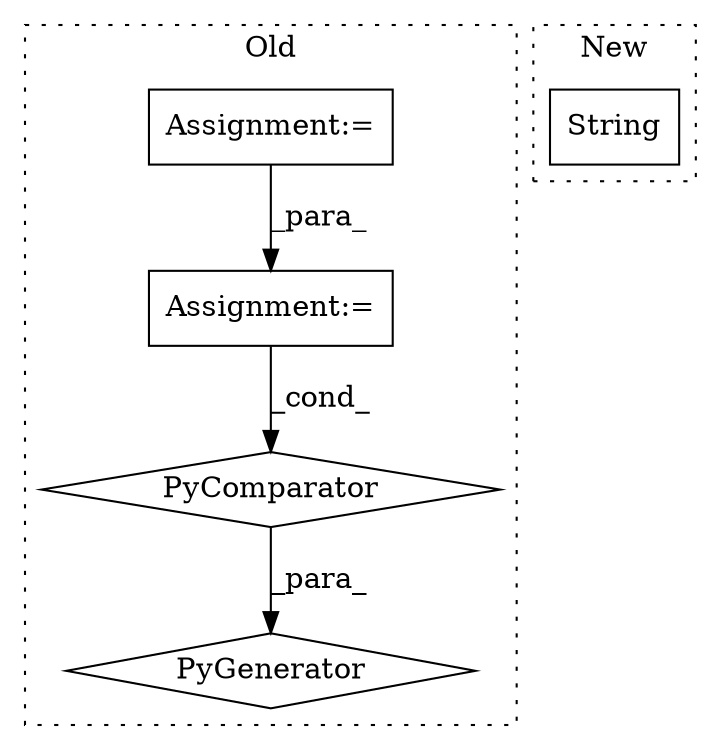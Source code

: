 digraph G {
subgraph cluster0 {
1 [label="PyGenerator" a="107" s="698" l="138" shape="diamond"];
3 [label="PyComparator" a="113" s="777" l="53" shape="diamond"];
4 [label="Assignment:=" a="7" s="261" l="1" shape="box"];
5 [label="Assignment:=" a="7" s="777" l="53" shape="box"];
label = "Old";
style="dotted";
}
subgraph cluster1 {
2 [label="String" a="32" s="3587,3605" l="7,1" shape="box"];
label = "New";
style="dotted";
}
3 -> 1 [label="_para_"];
4 -> 5 [label="_para_"];
5 -> 3 [label="_cond_"];
}